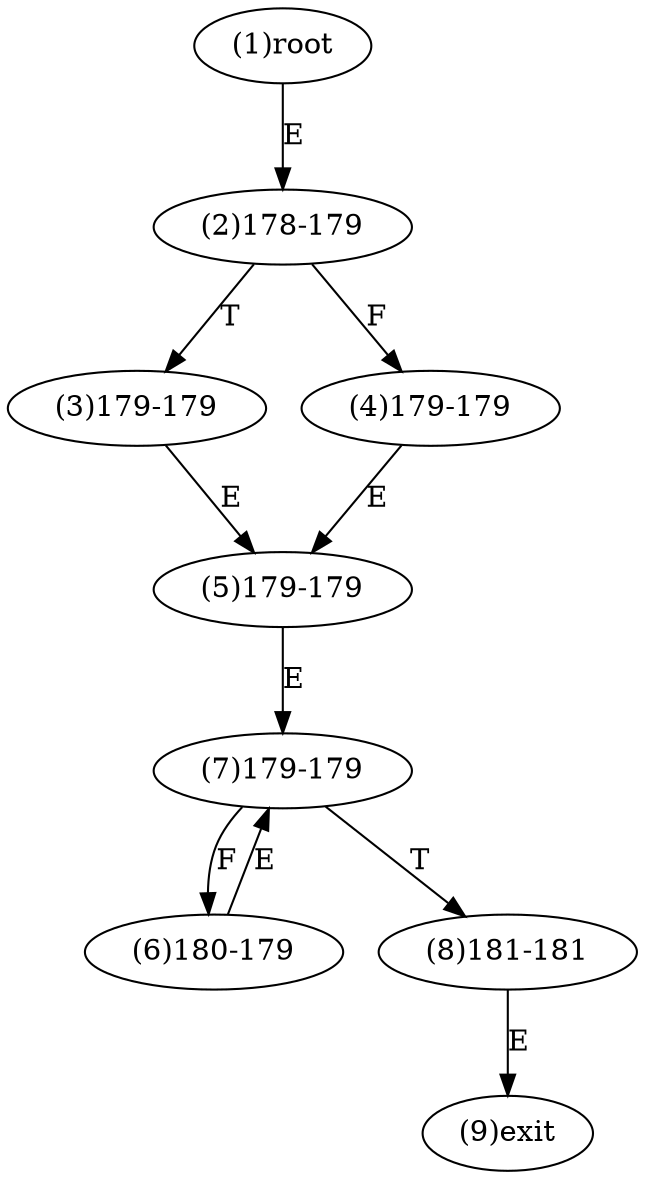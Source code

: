 digraph "" { 
1[ label="(1)root"];
2[ label="(2)178-179"];
3[ label="(3)179-179"];
4[ label="(4)179-179"];
5[ label="(5)179-179"];
6[ label="(6)180-179"];
7[ label="(7)179-179"];
8[ label="(8)181-181"];
9[ label="(9)exit"];
1->2[ label="E"];
2->4[ label="F"];
2->3[ label="T"];
3->5[ label="E"];
4->5[ label="E"];
5->7[ label="E"];
6->7[ label="E"];
7->6[ label="F"];
7->8[ label="T"];
8->9[ label="E"];
}